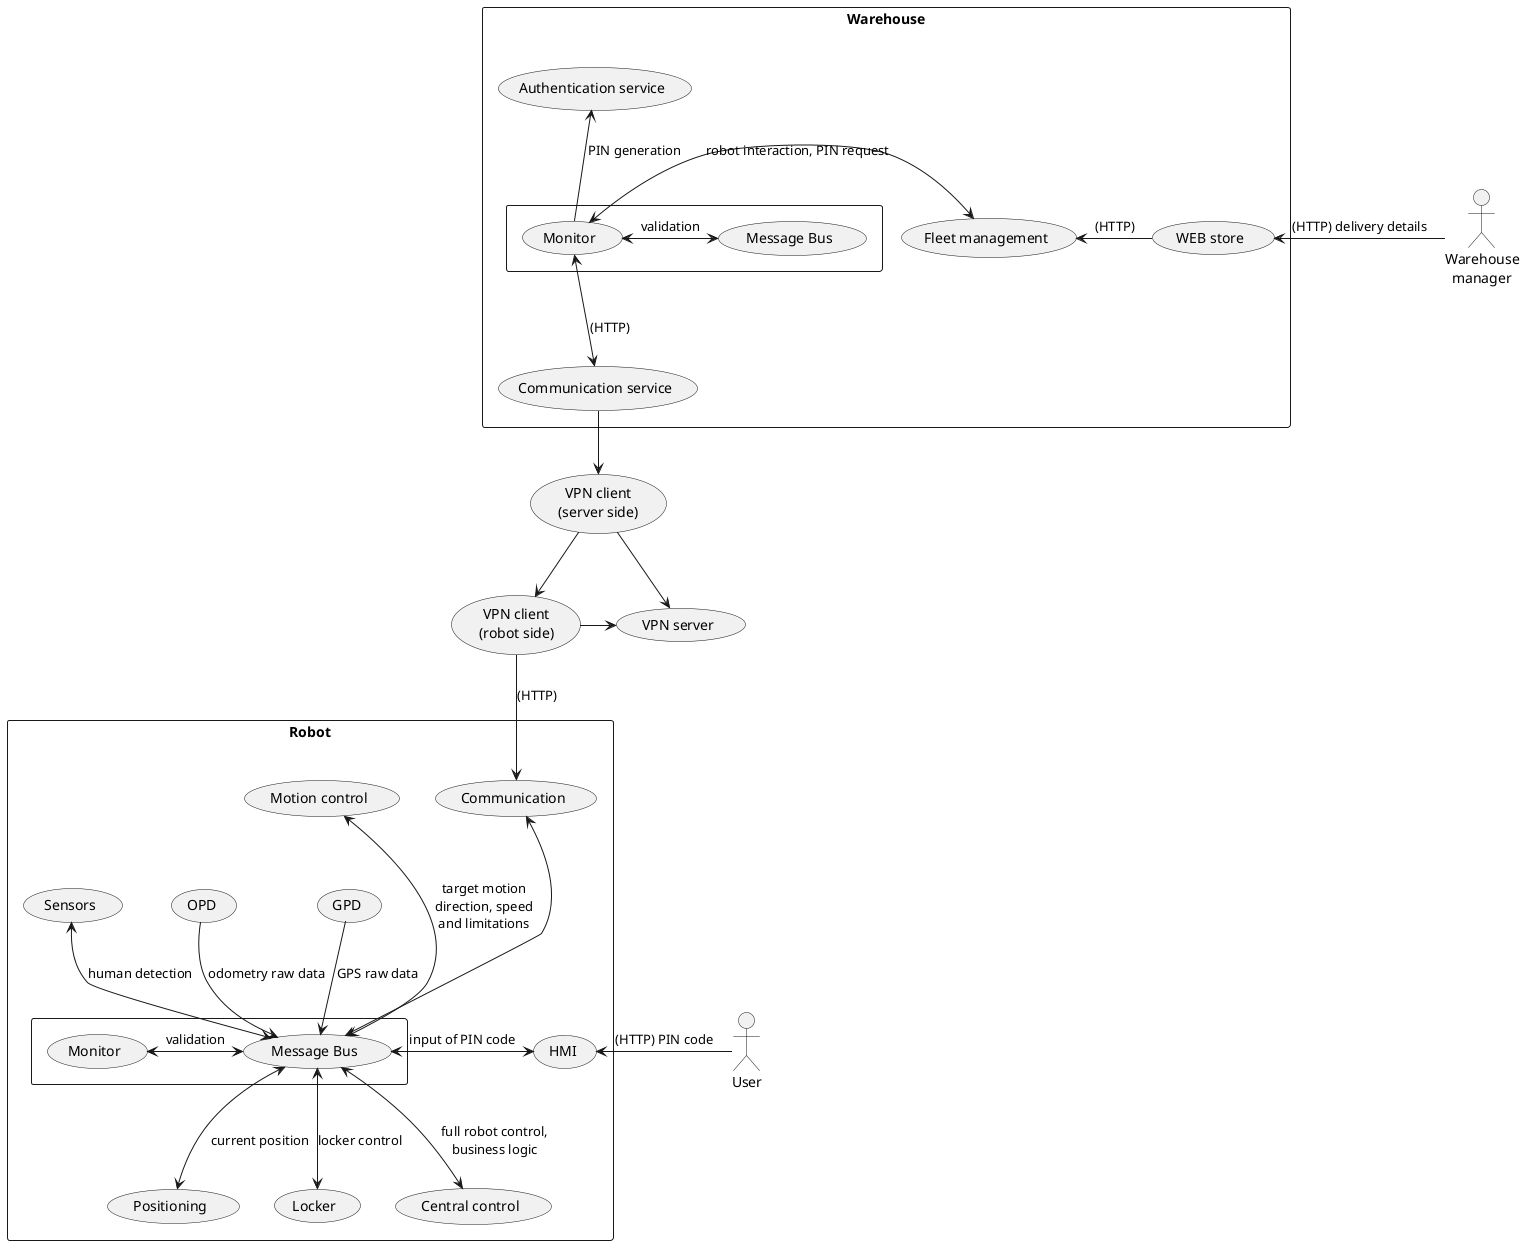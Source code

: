 @startuml

actor User as U

usecase "VPN client\n(server side)" as VPNC0 
usecase "VPN client\n(robot side)" as VPNC1 
usecase "VPN server" as VPNS 

actor "Warehouse\n  manager" as W


rectangle Warehouse {
    usecase "WEB store" as WS
    W -left-> WS: (HTTP) delivery details

    usecase "Fleet management" as FMS 
    usecase "Authentication service" as AS 
    usecase "Communication service" as CS_SRV 

    rectangle {
        usecase "Message Bus" as MB_SRV 
        usecase "Monitor" as M_SRV 

        M_SRV <-> MB_SRV: validation
    }

    WS -left-> FMS: (HTTP)

    M_SRV <-left-> FMS: robot interaction, PIN request
    M_SRV <-down-> CS_SRV: (HTTP)
    M_SRV -up-> AS: PIN generation

    CS_SRV --> VPNC0
}

VPNC0 --> VPNC1
VPNC0 -> VPNS
VPNC1 -> VPNS

rectangle Robot {
    usecase "Communication" as CS 
    usecase "Motion control" as MCU 
    usecase "GPD" as GPD 
    usecase "OPD" as OPD 
    usecase "Positioning" as PU 
    usecase "Sensors" as SU 
    usecase "Locker" as LU 
    usecase "HMI" as HMI 
    usecase "Central control" as CCU 

    rectangle {
        usecase "Message Bus" as MB 
        usecase "Monitor" as M 

        M <-> MB: validation
    }

    VPNC1 --> CS: (HTTP)

    CS <---> MB

    MCU <---> MB: target motion\ndirection, speed\nand limitations
    MB <-down-> CCU: full robot control,\nbusiness logic
    SU <-down-> MB: human detection
    PU <-up-> MB: current position
    LU <-up-> MB: locker control
    HMI <-> MB : input of PIN code

    OPD --> MB: odometry raw data
    GPD -down-> MB: GPS raw data

    U -> HMI: (HTTP) PIN code
}

@enduml